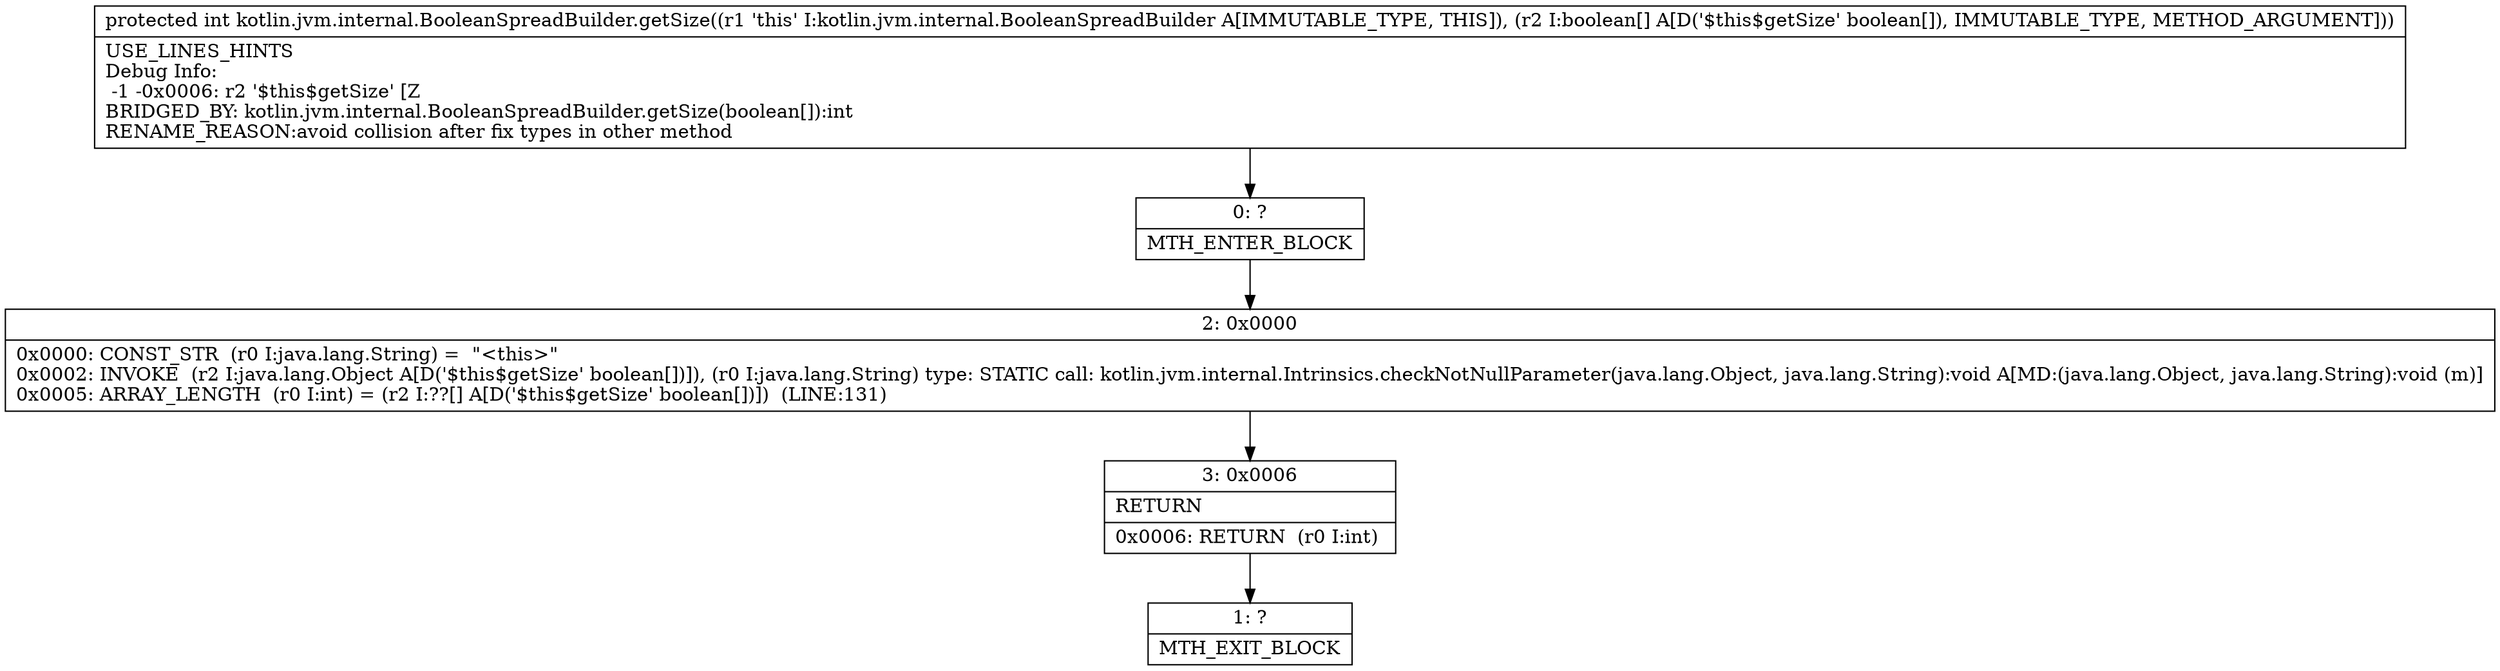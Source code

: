 digraph "CFG forkotlin.jvm.internal.BooleanSpreadBuilder.getSize([Z)I" {
Node_0 [shape=record,label="{0\:\ ?|MTH_ENTER_BLOCK\l}"];
Node_2 [shape=record,label="{2\:\ 0x0000|0x0000: CONST_STR  (r0 I:java.lang.String) =  \"\<this\>\" \l0x0002: INVOKE  (r2 I:java.lang.Object A[D('$this$getSize' boolean[])]), (r0 I:java.lang.String) type: STATIC call: kotlin.jvm.internal.Intrinsics.checkNotNullParameter(java.lang.Object, java.lang.String):void A[MD:(java.lang.Object, java.lang.String):void (m)]\l0x0005: ARRAY_LENGTH  (r0 I:int) = (r2 I:??[] A[D('$this$getSize' boolean[])])  (LINE:131)\l}"];
Node_3 [shape=record,label="{3\:\ 0x0006|RETURN\l|0x0006: RETURN  (r0 I:int) \l}"];
Node_1 [shape=record,label="{1\:\ ?|MTH_EXIT_BLOCK\l}"];
MethodNode[shape=record,label="{protected int kotlin.jvm.internal.BooleanSpreadBuilder.getSize((r1 'this' I:kotlin.jvm.internal.BooleanSpreadBuilder A[IMMUTABLE_TYPE, THIS]), (r2 I:boolean[] A[D('$this$getSize' boolean[]), IMMUTABLE_TYPE, METHOD_ARGUMENT]))  | USE_LINES_HINTS\lDebug Info:\l  \-1 \-0x0006: r2 '$this$getSize' [Z\lBRIDGED_BY: kotlin.jvm.internal.BooleanSpreadBuilder.getSize(boolean[]):int\lRENAME_REASON:avoid collision after fix types in other method\l}"];
MethodNode -> Node_0;Node_0 -> Node_2;
Node_2 -> Node_3;
Node_3 -> Node_1;
}

